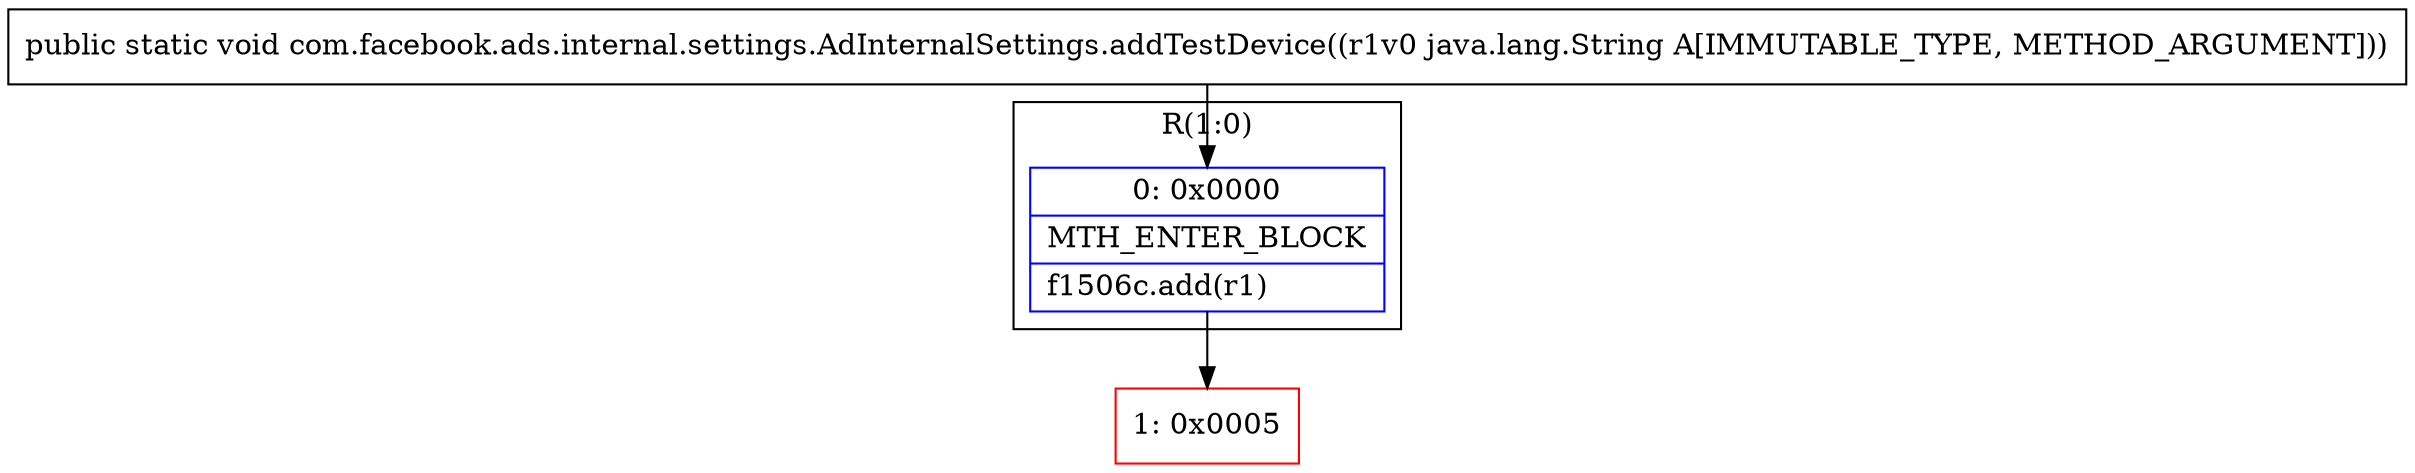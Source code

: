 digraph "CFG forcom.facebook.ads.internal.settings.AdInternalSettings.addTestDevice(Ljava\/lang\/String;)V" {
subgraph cluster_Region_1292021515 {
label = "R(1:0)";
node [shape=record,color=blue];
Node_0 [shape=record,label="{0\:\ 0x0000|MTH_ENTER_BLOCK\l|f1506c.add(r1)\l}"];
}
Node_1 [shape=record,color=red,label="{1\:\ 0x0005}"];
MethodNode[shape=record,label="{public static void com.facebook.ads.internal.settings.AdInternalSettings.addTestDevice((r1v0 java.lang.String A[IMMUTABLE_TYPE, METHOD_ARGUMENT])) }"];
MethodNode -> Node_0;
Node_0 -> Node_1;
}

